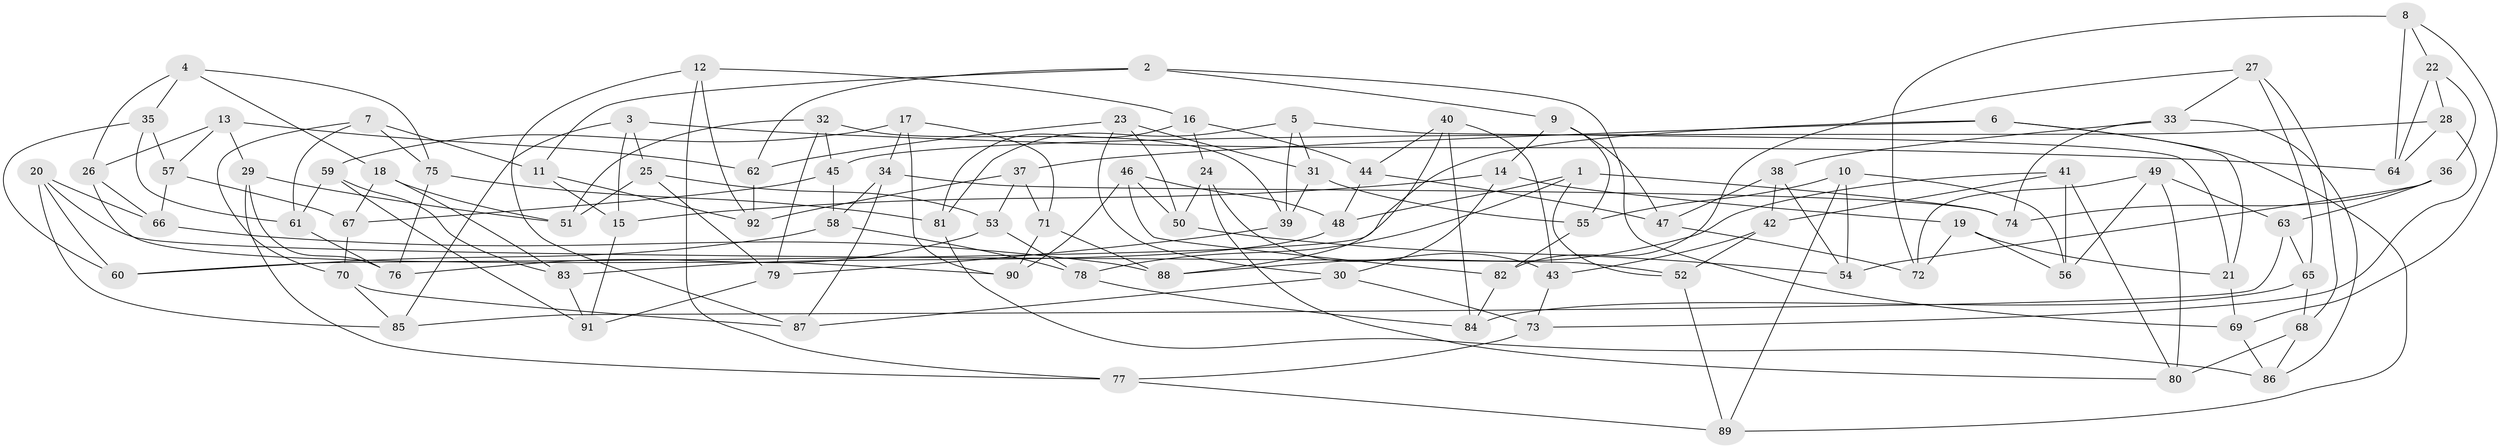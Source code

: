 // Generated by graph-tools (version 1.1) at 2025/11/02/27/25 16:11:49]
// undirected, 92 vertices, 184 edges
graph export_dot {
graph [start="1"]
  node [color=gray90,style=filled];
  1;
  2;
  3;
  4;
  5;
  6;
  7;
  8;
  9;
  10;
  11;
  12;
  13;
  14;
  15;
  16;
  17;
  18;
  19;
  20;
  21;
  22;
  23;
  24;
  25;
  26;
  27;
  28;
  29;
  30;
  31;
  32;
  33;
  34;
  35;
  36;
  37;
  38;
  39;
  40;
  41;
  42;
  43;
  44;
  45;
  46;
  47;
  48;
  49;
  50;
  51;
  52;
  53;
  54;
  55;
  56;
  57;
  58;
  59;
  60;
  61;
  62;
  63;
  64;
  65;
  66;
  67;
  68;
  69;
  70;
  71;
  72;
  73;
  74;
  75;
  76;
  77;
  78;
  79;
  80;
  81;
  82;
  83;
  84;
  85;
  86;
  87;
  88;
  89;
  90;
  91;
  92;
  1 -- 78;
  1 -- 48;
  1 -- 74;
  1 -- 52;
  2 -- 69;
  2 -- 62;
  2 -- 9;
  2 -- 11;
  3 -- 15;
  3 -- 85;
  3 -- 64;
  3 -- 25;
  4 -- 35;
  4 -- 75;
  4 -- 18;
  4 -- 26;
  5 -- 81;
  5 -- 31;
  5 -- 39;
  5 -- 21;
  6 -- 60;
  6 -- 89;
  6 -- 21;
  6 -- 37;
  7 -- 11;
  7 -- 61;
  7 -- 70;
  7 -- 75;
  8 -- 69;
  8 -- 64;
  8 -- 22;
  8 -- 72;
  9 -- 47;
  9 -- 14;
  9 -- 55;
  10 -- 56;
  10 -- 89;
  10 -- 55;
  10 -- 54;
  11 -- 92;
  11 -- 15;
  12 -- 92;
  12 -- 77;
  12 -- 87;
  12 -- 16;
  13 -- 29;
  13 -- 26;
  13 -- 57;
  13 -- 62;
  14 -- 15;
  14 -- 30;
  14 -- 19;
  15 -- 91;
  16 -- 24;
  16 -- 81;
  16 -- 44;
  17 -- 71;
  17 -- 34;
  17 -- 59;
  17 -- 90;
  18 -- 83;
  18 -- 67;
  18 -- 51;
  19 -- 72;
  19 -- 56;
  19 -- 21;
  20 -- 60;
  20 -- 66;
  20 -- 52;
  20 -- 85;
  21 -- 69;
  22 -- 28;
  22 -- 36;
  22 -- 64;
  23 -- 31;
  23 -- 50;
  23 -- 62;
  23 -- 30;
  24 -- 80;
  24 -- 50;
  24 -- 43;
  25 -- 79;
  25 -- 51;
  25 -- 53;
  26 -- 90;
  26 -- 66;
  27 -- 33;
  27 -- 65;
  27 -- 68;
  27 -- 82;
  28 -- 73;
  28 -- 45;
  28 -- 64;
  29 -- 76;
  29 -- 51;
  29 -- 77;
  30 -- 73;
  30 -- 87;
  31 -- 55;
  31 -- 39;
  32 -- 51;
  32 -- 45;
  32 -- 39;
  32 -- 79;
  33 -- 86;
  33 -- 38;
  33 -- 74;
  34 -- 74;
  34 -- 58;
  34 -- 87;
  35 -- 60;
  35 -- 61;
  35 -- 57;
  36 -- 63;
  36 -- 74;
  36 -- 54;
  37 -- 92;
  37 -- 71;
  37 -- 53;
  38 -- 54;
  38 -- 42;
  38 -- 47;
  39 -- 79;
  40 -- 84;
  40 -- 44;
  40 -- 88;
  40 -- 43;
  41 -- 88;
  41 -- 56;
  41 -- 42;
  41 -- 80;
  42 -- 52;
  42 -- 43;
  43 -- 73;
  44 -- 48;
  44 -- 47;
  45 -- 58;
  45 -- 67;
  46 -- 48;
  46 -- 50;
  46 -- 82;
  46 -- 90;
  47 -- 72;
  48 -- 83;
  49 -- 72;
  49 -- 63;
  49 -- 56;
  49 -- 80;
  50 -- 54;
  52 -- 89;
  53 -- 78;
  53 -- 76;
  55 -- 82;
  57 -- 66;
  57 -- 67;
  58 -- 60;
  58 -- 78;
  59 -- 61;
  59 -- 83;
  59 -- 91;
  61 -- 76;
  62 -- 92;
  63 -- 65;
  63 -- 85;
  65 -- 68;
  65 -- 84;
  66 -- 88;
  67 -- 70;
  68 -- 80;
  68 -- 86;
  69 -- 86;
  70 -- 85;
  70 -- 87;
  71 -- 90;
  71 -- 88;
  73 -- 77;
  75 -- 76;
  75 -- 81;
  77 -- 89;
  78 -- 84;
  79 -- 91;
  81 -- 86;
  82 -- 84;
  83 -- 91;
}
